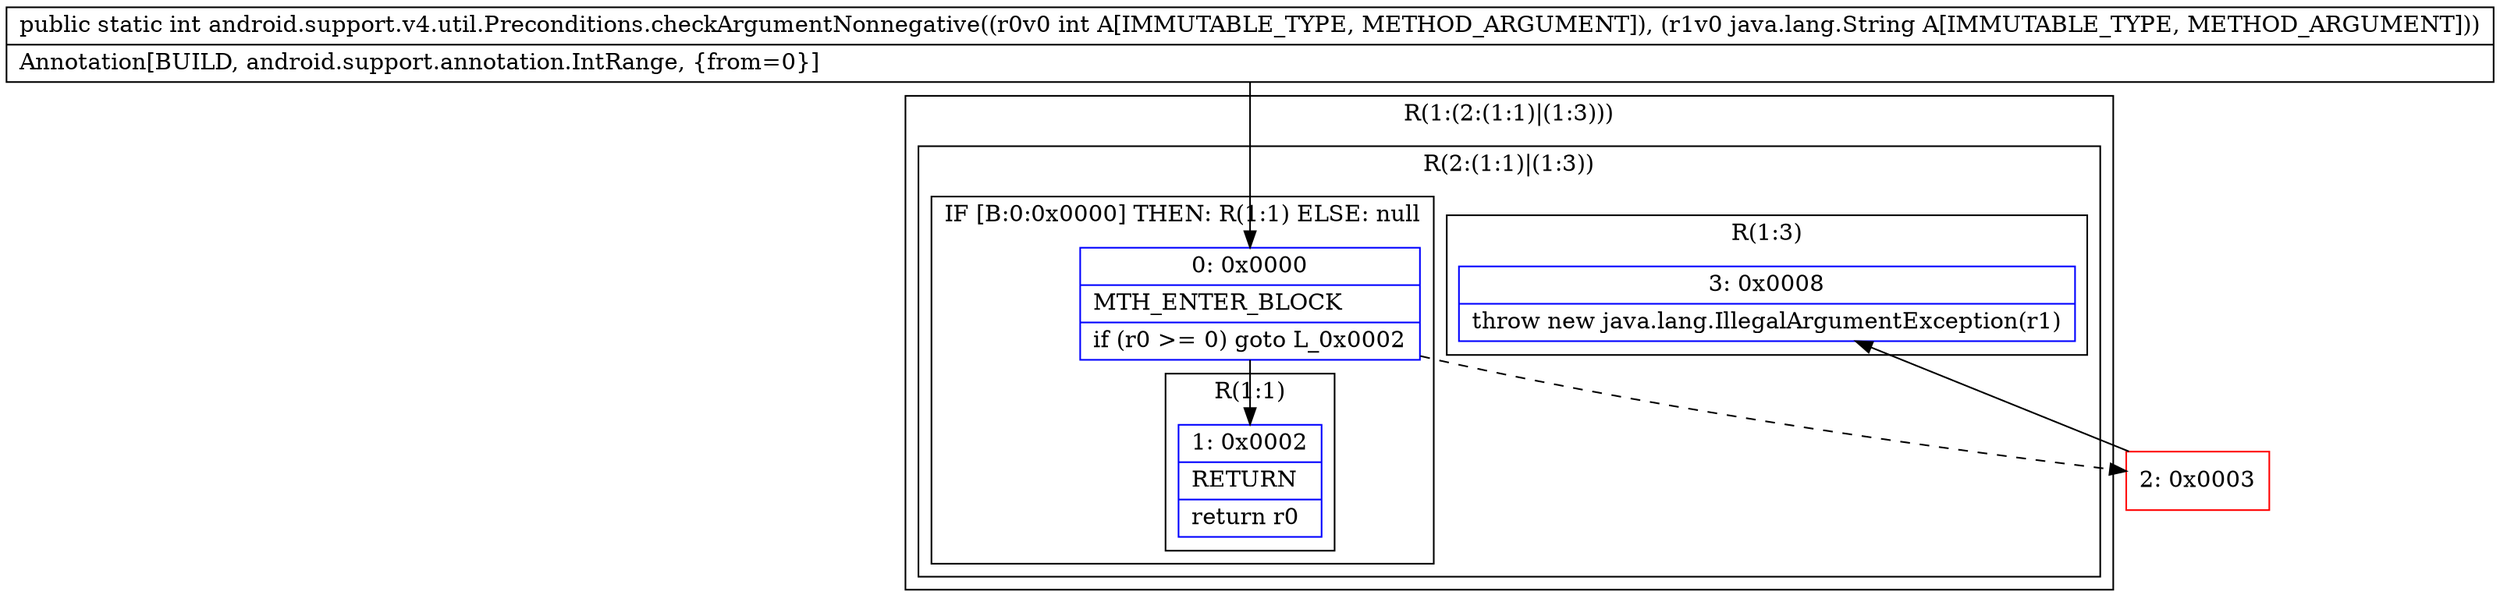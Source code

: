 digraph "CFG forandroid.support.v4.util.Preconditions.checkArgumentNonnegative(ILjava\/lang\/String;)I" {
subgraph cluster_Region_1005948207 {
label = "R(1:(2:(1:1)|(1:3)))";
node [shape=record,color=blue];
subgraph cluster_Region_1828151615 {
label = "R(2:(1:1)|(1:3))";
node [shape=record,color=blue];
subgraph cluster_IfRegion_185979004 {
label = "IF [B:0:0x0000] THEN: R(1:1) ELSE: null";
node [shape=record,color=blue];
Node_0 [shape=record,label="{0\:\ 0x0000|MTH_ENTER_BLOCK\l|if (r0 \>= 0) goto L_0x0002\l}"];
subgraph cluster_Region_781554599 {
label = "R(1:1)";
node [shape=record,color=blue];
Node_1 [shape=record,label="{1\:\ 0x0002|RETURN\l|return r0\l}"];
}
}
subgraph cluster_Region_966717359 {
label = "R(1:3)";
node [shape=record,color=blue];
Node_3 [shape=record,label="{3\:\ 0x0008|throw new java.lang.IllegalArgumentException(r1)\l}"];
}
}
}
Node_2 [shape=record,color=red,label="{2\:\ 0x0003}"];
MethodNode[shape=record,label="{public static int android.support.v4.util.Preconditions.checkArgumentNonnegative((r0v0 int A[IMMUTABLE_TYPE, METHOD_ARGUMENT]), (r1v0 java.lang.String A[IMMUTABLE_TYPE, METHOD_ARGUMENT]))  | Annotation[BUILD, android.support.annotation.IntRange, \{from=0\}]\l}"];
MethodNode -> Node_0;
Node_0 -> Node_1;
Node_0 -> Node_2[style=dashed];
Node_2 -> Node_3;
}

